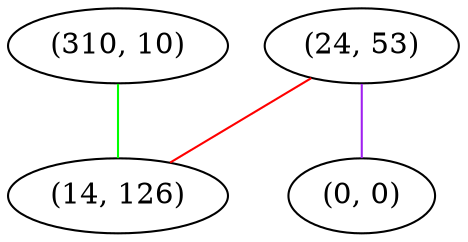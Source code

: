 graph "" {
"(310, 10)";
"(24, 53)";
"(0, 0)";
"(14, 126)";
"(310, 10)" -- "(14, 126)"  [color=green, key=0, weight=2];
"(24, 53)" -- "(0, 0)"  [color=purple, key=0, weight=4];
"(24, 53)" -- "(14, 126)"  [color=red, key=0, weight=1];
}
